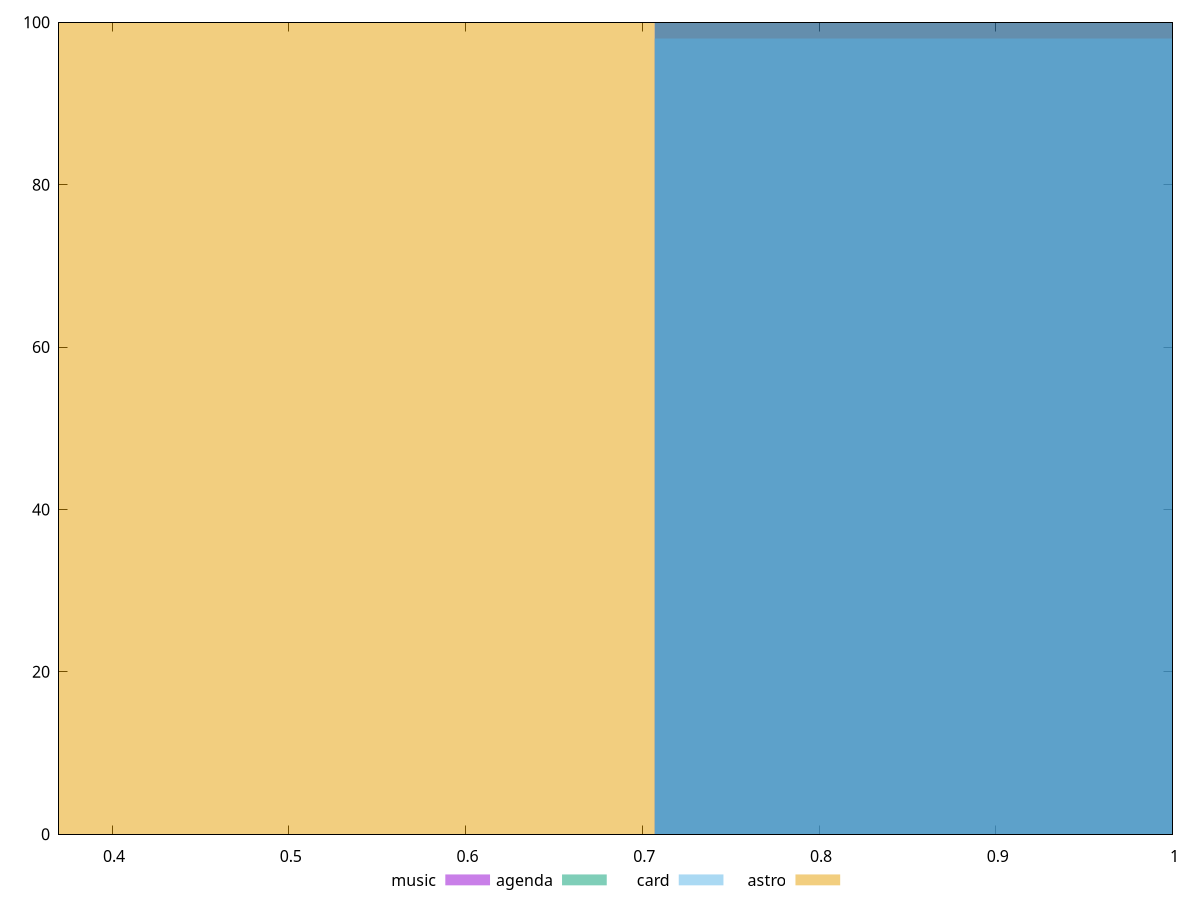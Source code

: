 reset

$music <<EOF
0.9426537688045545 100
EOF

$agenda <<EOF
0.9426537688045545 100
EOF

$card <<EOF
0.9426537688045545 98
EOF

$astro <<EOF
0.47132688440227727 100
EOF

set key outside below
set boxwidth 0.47132688440227727
set xrange [0.37:1]
set yrange [0:100]
set trange [0:100]
set style fill transparent solid 0.5 noborder
set terminal svg size 640, 520 enhanced background rgb 'white'
set output "report/report_00029_2021-02-24T13-36-40.390Z/render-blocking-resources/comparison/histogram/all_score.svg"

plot $music title "music" with boxes, \
     $agenda title "agenda" with boxes, \
     $card title "card" with boxes, \
     $astro title "astro" with boxes

reset
